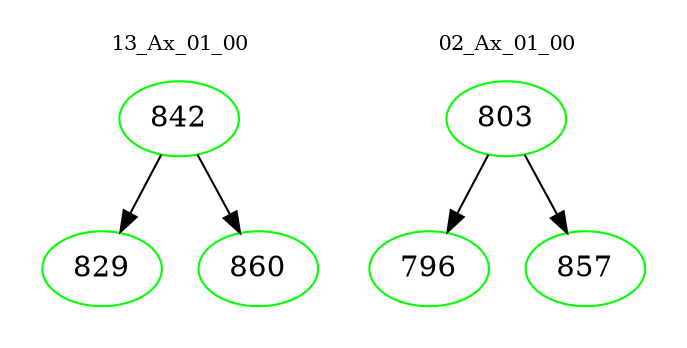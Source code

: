 digraph{
subgraph cluster_0 {
color = white
label = "13_Ax_01_00";
fontsize=10;
T0_842 [label="842", color="green"]
T0_842 -> T0_829 [color="black"]
T0_829 [label="829", color="green"]
T0_842 -> T0_860 [color="black"]
T0_860 [label="860", color="green"]
}
subgraph cluster_1 {
color = white
label = "02_Ax_01_00";
fontsize=10;
T1_803 [label="803", color="green"]
T1_803 -> T1_796 [color="black"]
T1_796 [label="796", color="green"]
T1_803 -> T1_857 [color="black"]
T1_857 [label="857", color="green"]
}
}
